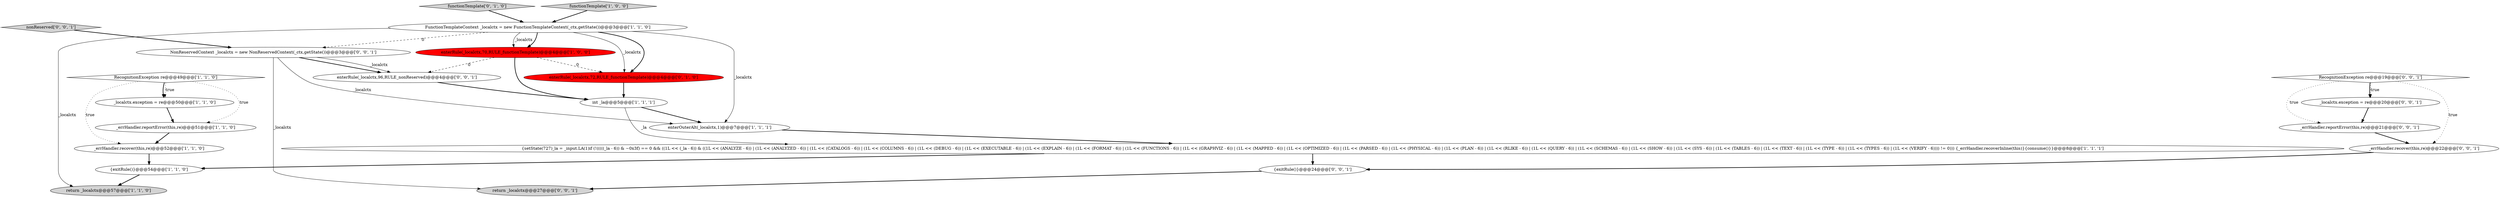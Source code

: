 digraph {
0 [style = filled, label = "return _localctx@@@57@@@['1', '1', '0']", fillcolor = lightgray, shape = ellipse image = "AAA0AAABBB1BBB"];
7 [style = filled, label = "_errHandler.recover(this,re)@@@52@@@['1', '1', '0']", fillcolor = white, shape = ellipse image = "AAA0AAABBB1BBB"];
8 [style = filled, label = "enterOuterAlt(_localctx,1)@@@7@@@['1', '1', '1']", fillcolor = white, shape = ellipse image = "AAA0AAABBB1BBB"];
18 [style = filled, label = "RecognitionException re@@@19@@@['0', '0', '1']", fillcolor = white, shape = diamond image = "AAA0AAABBB3BBB"];
9 [style = filled, label = "FunctionTemplateContext _localctx = new FunctionTemplateContext(_ctx,getState())@@@3@@@['1', '1', '0']", fillcolor = white, shape = ellipse image = "AAA0AAABBB1BBB"];
3 [style = filled, label = "{setState(727)_la = _input.LA(1)if (!(((((_la - 6)) & ~0x3f) == 0 && ((1L << (_la - 6)) & ((1L << (ANALYZE - 6)) | (1L << (ANALYZED - 6)) | (1L << (CATALOGS - 6)) | (1L << (COLUMNS - 6)) | (1L << (DEBUG - 6)) | (1L << (EXECUTABLE - 6)) | (1L << (EXPLAIN - 6)) | (1L << (FORMAT - 6)) | (1L << (FUNCTIONS - 6)) | (1L << (GRAPHVIZ - 6)) | (1L << (MAPPED - 6)) | (1L << (OPTIMIZED - 6)) | (1L << (PARSED - 6)) | (1L << (PHYSICAL - 6)) | (1L << (PLAN - 6)) | (1L << (RLIKE - 6)) | (1L << (QUERY - 6)) | (1L << (SCHEMAS - 6)) | (1L << (SHOW - 6)) | (1L << (SYS - 6)) | (1L << (TABLES - 6)) | (1L << (TEXT - 6)) | (1L << (TYPE - 6)) | (1L << (TYPES - 6)) | (1L << (VERIFY - 6)))) != 0))) {_errHandler.recoverInline(this)}{consume()}}@@@8@@@['1', '1', '1']", fillcolor = white, shape = ellipse image = "AAA0AAABBB1BBB"];
13 [style = filled, label = "functionTemplate['0', '1', '0']", fillcolor = lightgray, shape = diamond image = "AAA0AAABBB2BBB"];
14 [style = filled, label = "_errHandler.reportError(this,re)@@@21@@@['0', '0', '1']", fillcolor = white, shape = ellipse image = "AAA0AAABBB3BBB"];
2 [style = filled, label = "functionTemplate['1', '0', '0']", fillcolor = lightgray, shape = diamond image = "AAA0AAABBB1BBB"];
5 [style = filled, label = "_errHandler.reportError(this,re)@@@51@@@['1', '1', '0']", fillcolor = white, shape = ellipse image = "AAA0AAABBB1BBB"];
21 [style = filled, label = "enterRule(_localctx,96,RULE_nonReserved)@@@4@@@['0', '0', '1']", fillcolor = white, shape = ellipse image = "AAA0AAABBB3BBB"];
6 [style = filled, label = "_localctx.exception = re@@@50@@@['1', '1', '0']", fillcolor = white, shape = ellipse image = "AAA0AAABBB1BBB"];
11 [style = filled, label = "{exitRule()}@@@54@@@['1', '1', '0']", fillcolor = white, shape = ellipse image = "AAA0AAABBB1BBB"];
15 [style = filled, label = "{exitRule()}@@@24@@@['0', '0', '1']", fillcolor = white, shape = ellipse image = "AAA0AAABBB3BBB"];
22 [style = filled, label = "return _localctx@@@27@@@['0', '0', '1']", fillcolor = lightgray, shape = ellipse image = "AAA0AAABBB3BBB"];
1 [style = filled, label = "RecognitionException re@@@49@@@['1', '1', '0']", fillcolor = white, shape = diamond image = "AAA0AAABBB1BBB"];
12 [style = filled, label = "enterRule(_localctx,72,RULE_functionTemplate)@@@4@@@['0', '1', '0']", fillcolor = red, shape = ellipse image = "AAA1AAABBB2BBB"];
4 [style = filled, label = "enterRule(_localctx,70,RULE_functionTemplate)@@@4@@@['1', '0', '0']", fillcolor = red, shape = ellipse image = "AAA1AAABBB1BBB"];
19 [style = filled, label = "_localctx.exception = re@@@20@@@['0', '0', '1']", fillcolor = white, shape = ellipse image = "AAA0AAABBB3BBB"];
17 [style = filled, label = "nonReserved['0', '0', '1']", fillcolor = lightgray, shape = diamond image = "AAA0AAABBB3BBB"];
16 [style = filled, label = "NonReservedContext _localctx = new NonReservedContext(_ctx,getState())@@@3@@@['0', '0', '1']", fillcolor = white, shape = ellipse image = "AAA0AAABBB3BBB"];
20 [style = filled, label = "_errHandler.recover(this,re)@@@22@@@['0', '0', '1']", fillcolor = white, shape = ellipse image = "AAA0AAABBB3BBB"];
10 [style = filled, label = "int _la@@@5@@@['1', '1', '1']", fillcolor = white, shape = ellipse image = "AAA0AAABBB1BBB"];
4->10 [style = bold, label=""];
21->10 [style = bold, label=""];
9->16 [style = dashed, label="0"];
7->11 [style = bold, label=""];
10->3 [style = solid, label="_la"];
16->22 [style = solid, label="_localctx"];
9->4 [style = bold, label=""];
8->3 [style = bold, label=""];
18->19 [style = dotted, label="true"];
3->11 [style = bold, label=""];
18->19 [style = bold, label=""];
3->15 [style = bold, label=""];
2->9 [style = bold, label=""];
18->20 [style = dotted, label="true"];
4->21 [style = dashed, label="0"];
18->14 [style = dotted, label="true"];
15->22 [style = bold, label=""];
4->12 [style = dashed, label="0"];
1->7 [style = dotted, label="true"];
16->21 [style = solid, label="_localctx"];
16->8 [style = solid, label="_localctx"];
9->4 [style = solid, label="_localctx"];
6->5 [style = bold, label=""];
1->6 [style = bold, label=""];
11->0 [style = bold, label=""];
12->10 [style = bold, label=""];
19->14 [style = bold, label=""];
9->12 [style = solid, label="_localctx"];
10->8 [style = bold, label=""];
16->21 [style = bold, label=""];
5->7 [style = bold, label=""];
1->6 [style = dotted, label="true"];
9->12 [style = bold, label=""];
9->8 [style = solid, label="_localctx"];
13->9 [style = bold, label=""];
20->15 [style = bold, label=""];
9->0 [style = solid, label="_localctx"];
1->5 [style = dotted, label="true"];
17->16 [style = bold, label=""];
14->20 [style = bold, label=""];
}
